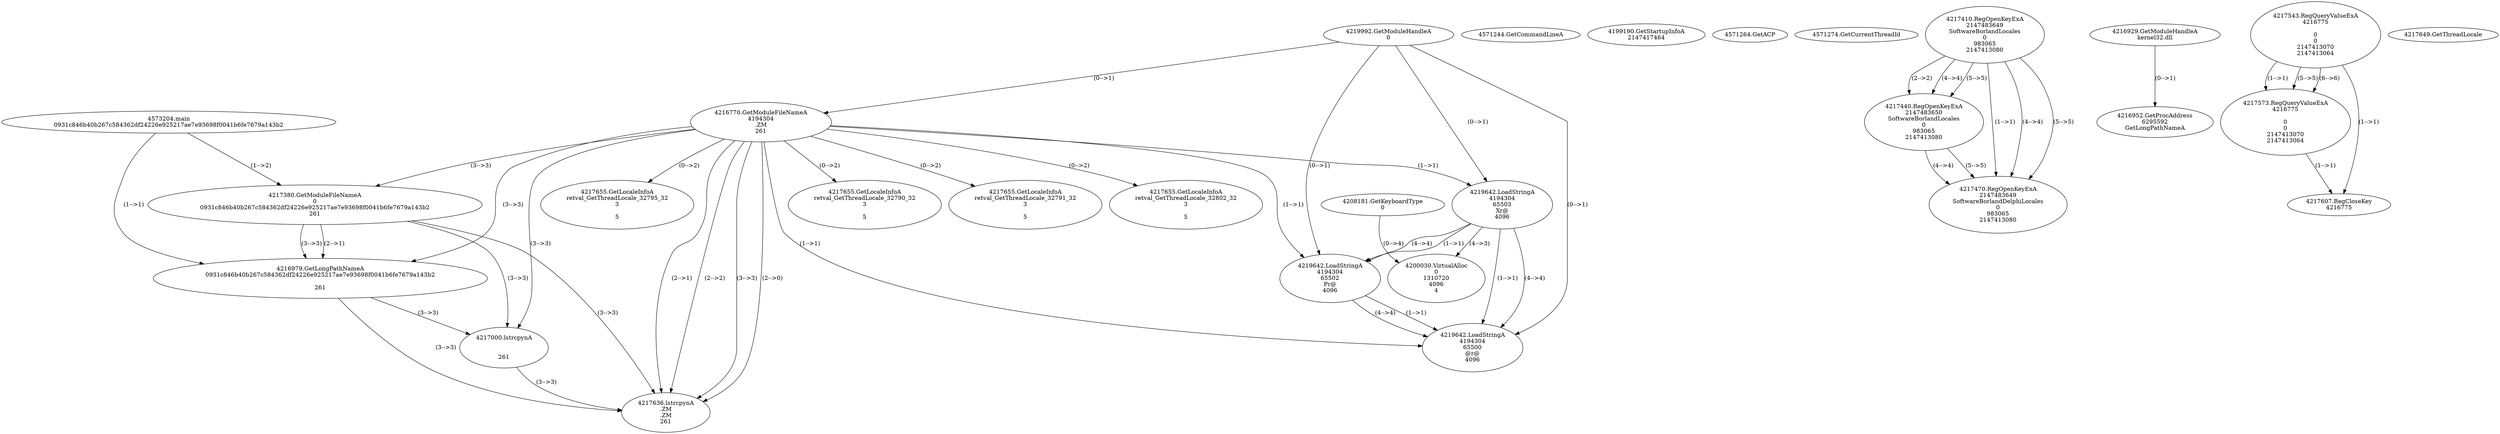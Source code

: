 // Global SCDG with merge call
digraph {
	0 [label="4573204.main
0931c846b40b267c584362df24226e925217ae7e93698f0041b6fe7679a143b2"]
	1 [label="4219992.GetModuleHandleA
0"]
	2 [label="4208181.GetKeyboardType
0"]
	3 [label="4571244.GetCommandLineA
"]
	4 [label="4199190.GetStartupInfoA
2147417464"]
	5 [label="4571264.GetACP
"]
	6 [label="4571274.GetCurrentThreadId
"]
	7 [label="4216770.GetModuleFileNameA
4194304
.ZM
261"]
	1 -> 7 [label="(0-->1)"]
	8 [label="4217380.GetModuleFileNameA
0
0931c846b40b267c584362df24226e925217ae7e93698f0041b6fe7679a143b2
261"]
	0 -> 8 [label="(1-->2)"]
	7 -> 8 [label="(3-->3)"]
	9 [label="4217410.RegOpenKeyExA
2147483649
Software\Borland\Locales
0
983065
2147413080"]
	10 [label="4216929.GetModuleHandleA
kernel32.dll"]
	11 [label="4216952.GetProcAddress
6295592
GetLongPathNameA"]
	10 -> 11 [label="(0-->1)"]
	12 [label="4216979.GetLongPathNameA
0931c846b40b267c584362df24226e925217ae7e93698f0041b6fe7679a143b2

261"]
	0 -> 12 [label="(1-->1)"]
	8 -> 12 [label="(2-->1)"]
	7 -> 12 [label="(3-->3)"]
	8 -> 12 [label="(3-->3)"]
	13 [label="4217000.lstrcpynA


261"]
	7 -> 13 [label="(3-->3)"]
	8 -> 13 [label="(3-->3)"]
	12 -> 13 [label="(3-->3)"]
	14 [label="4217543.RegQueryValueExA
4216775

0
0
2147413070
2147413064"]
	15 [label="4217573.RegQueryValueExA
4216775

0
0
2147413070
2147413064"]
	14 -> 15 [label="(1-->1)"]
	14 -> 15 [label="(5-->5)"]
	14 -> 15 [label="(6-->6)"]
	16 [label="4217607.RegCloseKey
4216775"]
	14 -> 16 [label="(1-->1)"]
	15 -> 16 [label="(1-->1)"]
	17 [label="4217636.lstrcpynA
.ZM
.ZM
261"]
	7 -> 17 [label="(2-->1)"]
	7 -> 17 [label="(2-->2)"]
	7 -> 17 [label="(3-->3)"]
	8 -> 17 [label="(3-->3)"]
	12 -> 17 [label="(3-->3)"]
	13 -> 17 [label="(3-->3)"]
	7 -> 17 [label="(2-->0)"]
	18 [label="4217649.GetThreadLocale
"]
	19 [label="4217655.GetLocaleInfoA
retval_GetThreadLocale_32795_32
3

5"]
	7 -> 19 [label="(0-->2)"]
	20 [label="4219642.LoadStringA
4194304
65503
Xr@
4096"]
	1 -> 20 [label="(0-->1)"]
	7 -> 20 [label="(1-->1)"]
	21 [label="4219642.LoadStringA
4194304
65502
Pr@
4096"]
	1 -> 21 [label="(0-->1)"]
	7 -> 21 [label="(1-->1)"]
	20 -> 21 [label="(1-->1)"]
	20 -> 21 [label="(4-->4)"]
	22 [label="4217440.RegOpenKeyExA
2147483650
Software\Borland\Locales
0
983065
2147413080"]
	9 -> 22 [label="(2-->2)"]
	9 -> 22 [label="(4-->4)"]
	9 -> 22 [label="(5-->5)"]
	23 [label="4217470.RegOpenKeyExA
2147483649
Software\Borland\Delphi\Locales
0
983065
2147413080"]
	9 -> 23 [label="(1-->1)"]
	9 -> 23 [label="(4-->4)"]
	22 -> 23 [label="(4-->4)"]
	9 -> 23 [label="(5-->5)"]
	22 -> 23 [label="(5-->5)"]
	24 [label="4217655.GetLocaleInfoA
retval_GetThreadLocale_32790_32
3

5"]
	7 -> 24 [label="(0-->2)"]
	25 [label="4200030.VirtualAlloc
0
1310720
4096
4"]
	20 -> 25 [label="(4-->3)"]
	2 -> 25 [label="(0-->4)"]
	26 [label="4217655.GetLocaleInfoA
retval_GetThreadLocale_32791_32
3

5"]
	7 -> 26 [label="(0-->2)"]
	27 [label="4219642.LoadStringA
4194304
65500
@r@
4096"]
	1 -> 27 [label="(0-->1)"]
	7 -> 27 [label="(1-->1)"]
	20 -> 27 [label="(1-->1)"]
	21 -> 27 [label="(1-->1)"]
	20 -> 27 [label="(4-->4)"]
	21 -> 27 [label="(4-->4)"]
	28 [label="4217655.GetLocaleInfoA
retval_GetThreadLocale_32802_32
3

5"]
	7 -> 28 [label="(0-->2)"]
}
